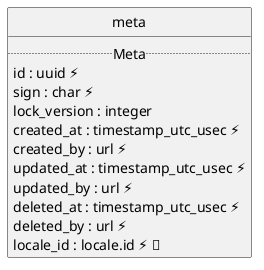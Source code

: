 @startuml uml
skinparam monochrome true
skinparam linetype ortho
hide circle

entity meta {
  .. Meta ..
  id : uuid ⚡
  sign : char ⚡
  lock_version : integer
  created_at : timestamp_utc_usec ⚡
  created_by : url ⚡
  updated_at : timestamp_utc_usec ⚡
  updated_by : url ⚡
  deleted_at : timestamp_utc_usec ⚡
  deleted_by : url ⚡
  locale_id : locale.id ⚡ 🔑
}

@enduml
